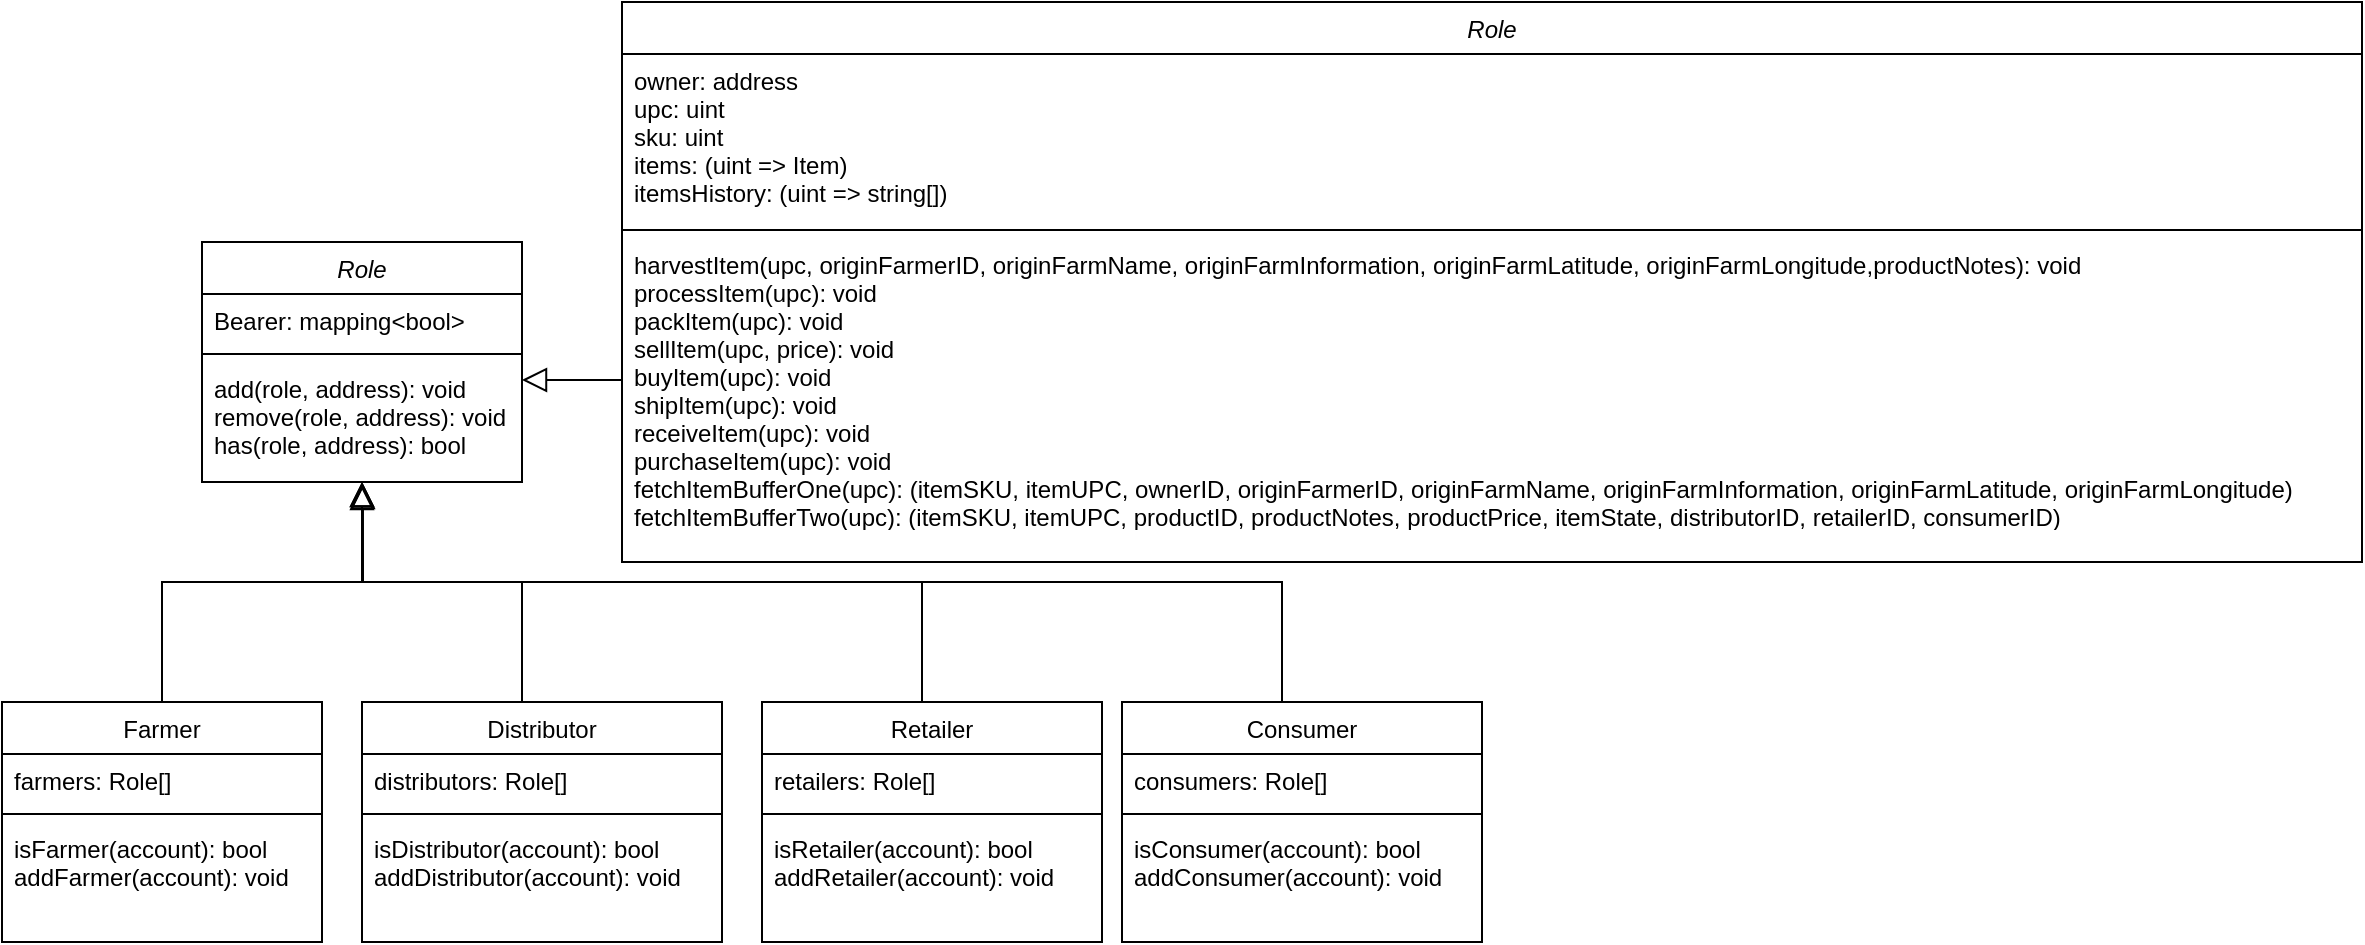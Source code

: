 <mxfile version="16.2.7" type="github">
  <diagram id="C5RBs43oDa-KdzZeNtuy" name="Page-1">
    <mxGraphModel dx="1422" dy="709" grid="1" gridSize="10" guides="1" tooltips="1" connect="1" arrows="1" fold="1" page="1" pageScale="1" pageWidth="827" pageHeight="1169" math="0" shadow="0">
      <root>
        <mxCell id="WIyWlLk6GJQsqaUBKTNV-0" />
        <mxCell id="WIyWlLk6GJQsqaUBKTNV-1" parent="WIyWlLk6GJQsqaUBKTNV-0" />
        <mxCell id="zkfFHV4jXpPFQw0GAbJ--0" value="Role" style="swimlane;fontStyle=2;align=center;verticalAlign=top;childLayout=stackLayout;horizontal=1;startSize=26;horizontalStack=0;resizeParent=1;resizeLast=0;collapsible=1;marginBottom=0;rounded=0;shadow=0;strokeWidth=1;" parent="WIyWlLk6GJQsqaUBKTNV-1" vertex="1">
          <mxGeometry x="120" y="130" width="160" height="120" as="geometry">
            <mxRectangle x="230" y="140" width="160" height="26" as="alternateBounds" />
          </mxGeometry>
        </mxCell>
        <mxCell id="zkfFHV4jXpPFQw0GAbJ--1" value="Bearer: mapping&lt;bool&gt;" style="text;align=left;verticalAlign=top;spacingLeft=4;spacingRight=4;overflow=hidden;rotatable=0;points=[[0,0.5],[1,0.5]];portConstraint=eastwest;" parent="zkfFHV4jXpPFQw0GAbJ--0" vertex="1">
          <mxGeometry y="26" width="160" height="26" as="geometry" />
        </mxCell>
        <mxCell id="zkfFHV4jXpPFQw0GAbJ--4" value="" style="line;html=1;strokeWidth=1;align=left;verticalAlign=middle;spacingTop=-1;spacingLeft=3;spacingRight=3;rotatable=0;labelPosition=right;points=[];portConstraint=eastwest;" parent="zkfFHV4jXpPFQw0GAbJ--0" vertex="1">
          <mxGeometry y="52" width="160" height="8" as="geometry" />
        </mxCell>
        <mxCell id="zkfFHV4jXpPFQw0GAbJ--5" value="add(role, address): void&#xa;remove(role, address): void&#xa;has(role, address): bool&#xa;" style="text;align=left;verticalAlign=top;spacingLeft=4;spacingRight=4;overflow=hidden;rotatable=0;points=[[0,0.5],[1,0.5]];portConstraint=eastwest;" parent="zkfFHV4jXpPFQw0GAbJ--0" vertex="1">
          <mxGeometry y="60" width="160" height="60" as="geometry" />
        </mxCell>
        <mxCell id="zkfFHV4jXpPFQw0GAbJ--6" value="Farmer" style="swimlane;fontStyle=0;align=center;verticalAlign=top;childLayout=stackLayout;horizontal=1;startSize=26;horizontalStack=0;resizeParent=1;resizeLast=0;collapsible=1;marginBottom=0;rounded=0;shadow=0;strokeWidth=1;" parent="WIyWlLk6GJQsqaUBKTNV-1" vertex="1">
          <mxGeometry x="20" y="360" width="160" height="120" as="geometry">
            <mxRectangle x="130" y="380" width="160" height="26" as="alternateBounds" />
          </mxGeometry>
        </mxCell>
        <mxCell id="zkfFHV4jXpPFQw0GAbJ--8" value="farmers: Role[]" style="text;align=left;verticalAlign=top;spacingLeft=4;spacingRight=4;overflow=hidden;rotatable=0;points=[[0,0.5],[1,0.5]];portConstraint=eastwest;rounded=0;shadow=0;html=0;" parent="zkfFHV4jXpPFQw0GAbJ--6" vertex="1">
          <mxGeometry y="26" width="160" height="26" as="geometry" />
        </mxCell>
        <mxCell id="zkfFHV4jXpPFQw0GAbJ--9" value="" style="line;html=1;strokeWidth=1;align=left;verticalAlign=middle;spacingTop=-1;spacingLeft=3;spacingRight=3;rotatable=0;labelPosition=right;points=[];portConstraint=eastwest;" parent="zkfFHV4jXpPFQw0GAbJ--6" vertex="1">
          <mxGeometry y="52" width="160" height="8" as="geometry" />
        </mxCell>
        <mxCell id="lQa6JZ4x344rbSo0yrP2-22" value="&lt;div&gt;isFarmer(account): bool&lt;/div&gt;&lt;div&gt;addFarmer(account): void&lt;/div&gt;" style="text;html=1;align=left;verticalAlign=top;resizable=0;points=[];autosize=1;strokeColor=none;fillColor=none;fontSize=12;fontFamily=Helvetica;fontColor=default;spacingLeft=4;spacingRight=4;rounded=0;shadow=0;" vertex="1" parent="zkfFHV4jXpPFQw0GAbJ--6">
          <mxGeometry y="60" width="160" height="30" as="geometry" />
        </mxCell>
        <mxCell id="zkfFHV4jXpPFQw0GAbJ--12" value="" style="endArrow=block;endSize=10;endFill=0;shadow=0;strokeWidth=1;rounded=0;edgeStyle=elbowEdgeStyle;elbow=vertical;" parent="WIyWlLk6GJQsqaUBKTNV-1" source="zkfFHV4jXpPFQw0GAbJ--6" target="zkfFHV4jXpPFQw0GAbJ--0" edge="1">
          <mxGeometry width="160" relative="1" as="geometry">
            <mxPoint x="200" y="203" as="sourcePoint" />
            <mxPoint x="200" y="203" as="targetPoint" />
            <Array as="points">
              <mxPoint x="200" y="300" />
              <mxPoint x="230" y="300" />
            </Array>
          </mxGeometry>
        </mxCell>
        <mxCell id="zkfFHV4jXpPFQw0GAbJ--13" value="Distributor" style="swimlane;fontStyle=0;align=center;verticalAlign=top;childLayout=stackLayout;horizontal=1;startSize=26;horizontalStack=0;resizeParent=1;resizeLast=0;collapsible=1;marginBottom=0;rounded=0;shadow=0;strokeWidth=1;" parent="WIyWlLk6GJQsqaUBKTNV-1" vertex="1">
          <mxGeometry x="200" y="360" width="180" height="120" as="geometry">
            <mxRectangle x="340" y="380" width="170" height="26" as="alternateBounds" />
          </mxGeometry>
        </mxCell>
        <mxCell id="zkfFHV4jXpPFQw0GAbJ--14" value="distributors: Role[]" style="text;align=left;verticalAlign=top;spacingLeft=4;spacingRight=4;overflow=hidden;rotatable=0;points=[[0,0.5],[1,0.5]];portConstraint=eastwest;" parent="zkfFHV4jXpPFQw0GAbJ--13" vertex="1">
          <mxGeometry y="26" width="180" height="26" as="geometry" />
        </mxCell>
        <mxCell id="zkfFHV4jXpPFQw0GAbJ--15" value="" style="line;html=1;strokeWidth=1;align=left;verticalAlign=middle;spacingTop=-1;spacingLeft=3;spacingRight=3;rotatable=0;labelPosition=right;points=[];portConstraint=eastwest;" parent="zkfFHV4jXpPFQw0GAbJ--13" vertex="1">
          <mxGeometry y="52" width="180" height="8" as="geometry" />
        </mxCell>
        <mxCell id="lQa6JZ4x344rbSo0yrP2-23" value="&lt;div&gt;isDistributor(account): bool&lt;/div&gt;&lt;div&gt;addDistributor(account): void&lt;/div&gt;" style="text;html=1;align=left;verticalAlign=top;resizable=0;points=[];autosize=1;strokeColor=none;fillColor=none;fontSize=12;fontFamily=Helvetica;fontColor=default;spacingLeft=4;spacingRight=4;rounded=0;shadow=0;" vertex="1" parent="zkfFHV4jXpPFQw0GAbJ--13">
          <mxGeometry y="60" width="180" height="30" as="geometry" />
        </mxCell>
        <mxCell id="zkfFHV4jXpPFQw0GAbJ--16" value="" style="endArrow=block;endSize=10;endFill=0;shadow=0;strokeWidth=1;rounded=0;edgeStyle=orthogonalEdgeStyle;elbow=vertical;" parent="WIyWlLk6GJQsqaUBKTNV-1" source="zkfFHV4jXpPFQw0GAbJ--13" target="zkfFHV4jXpPFQw0GAbJ--0" edge="1">
          <mxGeometry width="160" relative="1" as="geometry">
            <mxPoint x="210" y="373" as="sourcePoint" />
            <mxPoint x="310" y="271" as="targetPoint" />
            <Array as="points">
              <mxPoint x="280" y="300" />
              <mxPoint x="200" y="300" />
            </Array>
          </mxGeometry>
        </mxCell>
        <mxCell id="lQa6JZ4x344rbSo0yrP2-19" style="edgeStyle=orthogonalEdgeStyle;shape=connector;rounded=0;orthogonalLoop=1;jettySize=auto;html=1;exitX=0.5;exitY=0;exitDx=0;exitDy=0;shadow=0;labelBackgroundColor=default;fontFamily=Helvetica;fontSize=11;fontColor=default;startArrow=none;startFill=0;endArrow=block;endFill=0;startSize=6;endSize=10;strokeColor=default;strokeWidth=1;elbow=vertical;entryX=0.503;entryY=1.016;entryDx=0;entryDy=0;entryPerimeter=0;" edge="1" parent="WIyWlLk6GJQsqaUBKTNV-1" source="lQa6JZ4x344rbSo0yrP2-5" target="zkfFHV4jXpPFQw0GAbJ--5">
          <mxGeometry relative="1" as="geometry">
            <mxPoint x="660.143" y="300" as="targetPoint" />
            <Array as="points">
              <mxPoint x="660" y="300" />
              <mxPoint x="201" y="300" />
            </Array>
          </mxGeometry>
        </mxCell>
        <mxCell id="lQa6JZ4x344rbSo0yrP2-5" value="Consumer" style="swimlane;fontStyle=0;align=center;verticalAlign=top;childLayout=stackLayout;horizontal=1;startSize=26;horizontalStack=0;resizeParent=1;resizeLast=0;collapsible=1;marginBottom=0;rounded=0;shadow=0;strokeWidth=1;" vertex="1" parent="WIyWlLk6GJQsqaUBKTNV-1">
          <mxGeometry x="580" y="360" width="180" height="120" as="geometry">
            <mxRectangle x="340" y="380" width="170" height="26" as="alternateBounds" />
          </mxGeometry>
        </mxCell>
        <mxCell id="lQa6JZ4x344rbSo0yrP2-6" value="consumers: Role[]" style="text;align=left;verticalAlign=top;spacingLeft=4;spacingRight=4;overflow=hidden;rotatable=0;points=[[0,0.5],[1,0.5]];portConstraint=eastwest;" vertex="1" parent="lQa6JZ4x344rbSo0yrP2-5">
          <mxGeometry y="26" width="180" height="26" as="geometry" />
        </mxCell>
        <mxCell id="lQa6JZ4x344rbSo0yrP2-7" value="" style="line;html=1;strokeWidth=1;align=left;verticalAlign=middle;spacingTop=-1;spacingLeft=3;spacingRight=3;rotatable=0;labelPosition=right;points=[];portConstraint=eastwest;" vertex="1" parent="lQa6JZ4x344rbSo0yrP2-5">
          <mxGeometry y="52" width="180" height="8" as="geometry" />
        </mxCell>
        <mxCell id="lQa6JZ4x344rbSo0yrP2-25" value="&lt;div&gt;isConsumer(account): bool&lt;/div&gt;&lt;div&gt;addConsumer(account): void&lt;/div&gt;" style="text;html=1;align=left;verticalAlign=top;resizable=0;points=[];autosize=1;strokeColor=none;fillColor=none;fontSize=12;fontFamily=Helvetica;fontColor=default;spacingLeft=4;spacingRight=4;rounded=0;shadow=0;" vertex="1" parent="lQa6JZ4x344rbSo0yrP2-5">
          <mxGeometry y="60" width="180" height="30" as="geometry" />
        </mxCell>
        <mxCell id="lQa6JZ4x344rbSo0yrP2-18" style="edgeStyle=orthogonalEdgeStyle;rounded=0;orthogonalLoop=1;jettySize=auto;html=1;exitX=0.5;exitY=0;exitDx=0;exitDy=0;labelBackgroundColor=default;fontFamily=Helvetica;fontSize=11;startArrow=none;startFill=0;endArrow=block;endFill=0;startSize=6;endSize=10;strokeColor=default;elbow=vertical;shadow=0;strokeWidth=1;entryX=0.5;entryY=1.026;entryDx=0;entryDy=0;entryPerimeter=0;" edge="1" parent="WIyWlLk6GJQsqaUBKTNV-1" source="lQa6JZ4x344rbSo0yrP2-10" target="zkfFHV4jXpPFQw0GAbJ--5">
          <mxGeometry relative="1" as="geometry">
            <mxPoint x="410" y="320" as="targetPoint" />
            <Array as="points">
              <mxPoint x="480" y="300" />
              <mxPoint x="200" y="300" />
            </Array>
          </mxGeometry>
        </mxCell>
        <mxCell id="lQa6JZ4x344rbSo0yrP2-10" value="Retailer" style="swimlane;fontStyle=0;align=center;verticalAlign=top;childLayout=stackLayout;horizontal=1;startSize=26;horizontalStack=0;resizeParent=1;resizeLast=0;collapsible=1;marginBottom=0;rounded=0;shadow=0;strokeWidth=1;" vertex="1" parent="WIyWlLk6GJQsqaUBKTNV-1">
          <mxGeometry x="400" y="360" width="170" height="120" as="geometry">
            <mxRectangle x="340" y="380" width="170" height="26" as="alternateBounds" />
          </mxGeometry>
        </mxCell>
        <mxCell id="lQa6JZ4x344rbSo0yrP2-11" value="retailers: Role[]" style="text;align=left;verticalAlign=top;spacingLeft=4;spacingRight=4;overflow=hidden;rotatable=0;points=[[0,0.5],[1,0.5]];portConstraint=eastwest;" vertex="1" parent="lQa6JZ4x344rbSo0yrP2-10">
          <mxGeometry y="26" width="170" height="26" as="geometry" />
        </mxCell>
        <mxCell id="lQa6JZ4x344rbSo0yrP2-12" value="" style="line;html=1;strokeWidth=1;align=left;verticalAlign=middle;spacingTop=-1;spacingLeft=3;spacingRight=3;rotatable=0;labelPosition=right;points=[];portConstraint=eastwest;" vertex="1" parent="lQa6JZ4x344rbSo0yrP2-10">
          <mxGeometry y="52" width="170" height="8" as="geometry" />
        </mxCell>
        <mxCell id="lQa6JZ4x344rbSo0yrP2-24" value="&lt;div&gt;isRetailer(account): bool&lt;/div&gt;&lt;div&gt;addRetailer(account): void&lt;/div&gt;" style="text;html=1;align=left;verticalAlign=top;resizable=0;points=[];autosize=1;strokeColor=none;fillColor=none;fontSize=12;fontFamily=Helvetica;fontColor=default;spacingLeft=4;spacingRight=4;rounded=0;shadow=0;" vertex="1" parent="lQa6JZ4x344rbSo0yrP2-10">
          <mxGeometry y="60" width="170" height="30" as="geometry" />
        </mxCell>
        <mxCell id="lQa6JZ4x344rbSo0yrP2-26" value="Role" style="swimlane;fontStyle=2;align=center;verticalAlign=top;childLayout=stackLayout;horizontal=1;startSize=26;horizontalStack=0;resizeParent=1;resizeLast=0;collapsible=1;marginBottom=0;rounded=0;shadow=0;strokeWidth=1;" vertex="1" parent="WIyWlLk6GJQsqaUBKTNV-1">
          <mxGeometry x="330" y="10" width="870" height="280" as="geometry">
            <mxRectangle x="230" y="140" width="160" height="26" as="alternateBounds" />
          </mxGeometry>
        </mxCell>
        <mxCell id="lQa6JZ4x344rbSo0yrP2-27" value="owner: address&#xa;upc: uint&#xa;sku: uint&#xa;items: (uint =&gt; Item)&#xa;itemsHistory: (uint =&gt; string[])&#xa;" style="text;align=left;verticalAlign=top;spacingLeft=4;spacingRight=4;overflow=hidden;rotatable=0;points=[[0,0.5],[1,0.5]];portConstraint=eastwest;" vertex="1" parent="lQa6JZ4x344rbSo0yrP2-26">
          <mxGeometry y="26" width="870" height="84" as="geometry" />
        </mxCell>
        <mxCell id="lQa6JZ4x344rbSo0yrP2-28" value="" style="line;html=1;strokeWidth=1;align=left;verticalAlign=middle;spacingTop=-1;spacingLeft=3;spacingRight=3;rotatable=0;labelPosition=right;points=[];portConstraint=eastwest;" vertex="1" parent="lQa6JZ4x344rbSo0yrP2-26">
          <mxGeometry y="110" width="870" height="8" as="geometry" />
        </mxCell>
        <mxCell id="lQa6JZ4x344rbSo0yrP2-29" value="harvestItem(upc, originFarmerID, originFarmName, originFarmInformation, originFarmLatitude, originFarmLongitude,productNotes): void&#xa;processItem(upc): void&#xa;packItem(upc): void&#xa;sellItem(upc, price): void&#xa;buyItem(upc): void&#xa;shipItem(upc): void&#xa;receiveItem(upc): void&#xa;purchaseItem(upc): void&#xa;fetchItemBufferOne(upc): (itemSKU, itemUPC, ownerID, originFarmerID, originFarmName, originFarmInformation, originFarmLatitude, originFarmLongitude)&#xa;fetchItemBufferTwo(upc): (itemSKU, itemUPC, productID, productNotes, productPrice, itemState, distributorID, retailerID, consumerID)&#xa;&#xa;" style="text;align=left;verticalAlign=top;spacingLeft=4;spacingRight=4;overflow=hidden;rotatable=0;points=[[0,0.5],[1,0.5]];portConstraint=eastwest;" vertex="1" parent="lQa6JZ4x344rbSo0yrP2-26">
          <mxGeometry y="118" width="870" height="142" as="geometry" />
        </mxCell>
        <mxCell id="lQa6JZ4x344rbSo0yrP2-30" style="edgeStyle=orthogonalEdgeStyle;shape=connector;rounded=0;orthogonalLoop=1;jettySize=auto;html=1;exitX=0;exitY=0.5;exitDx=0;exitDy=0;entryX=1;entryY=0.15;entryDx=0;entryDy=0;entryPerimeter=0;shadow=0;labelBackgroundColor=default;fontFamily=Helvetica;fontSize=11;fontColor=default;startArrow=none;startFill=0;endArrow=block;endFill=0;startSize=6;endSize=10;strokeColor=default;strokeWidth=1;elbow=vertical;" edge="1" parent="WIyWlLk6GJQsqaUBKTNV-1" source="lQa6JZ4x344rbSo0yrP2-29" target="zkfFHV4jXpPFQw0GAbJ--5">
          <mxGeometry relative="1" as="geometry" />
        </mxCell>
      </root>
    </mxGraphModel>
  </diagram>
</mxfile>
